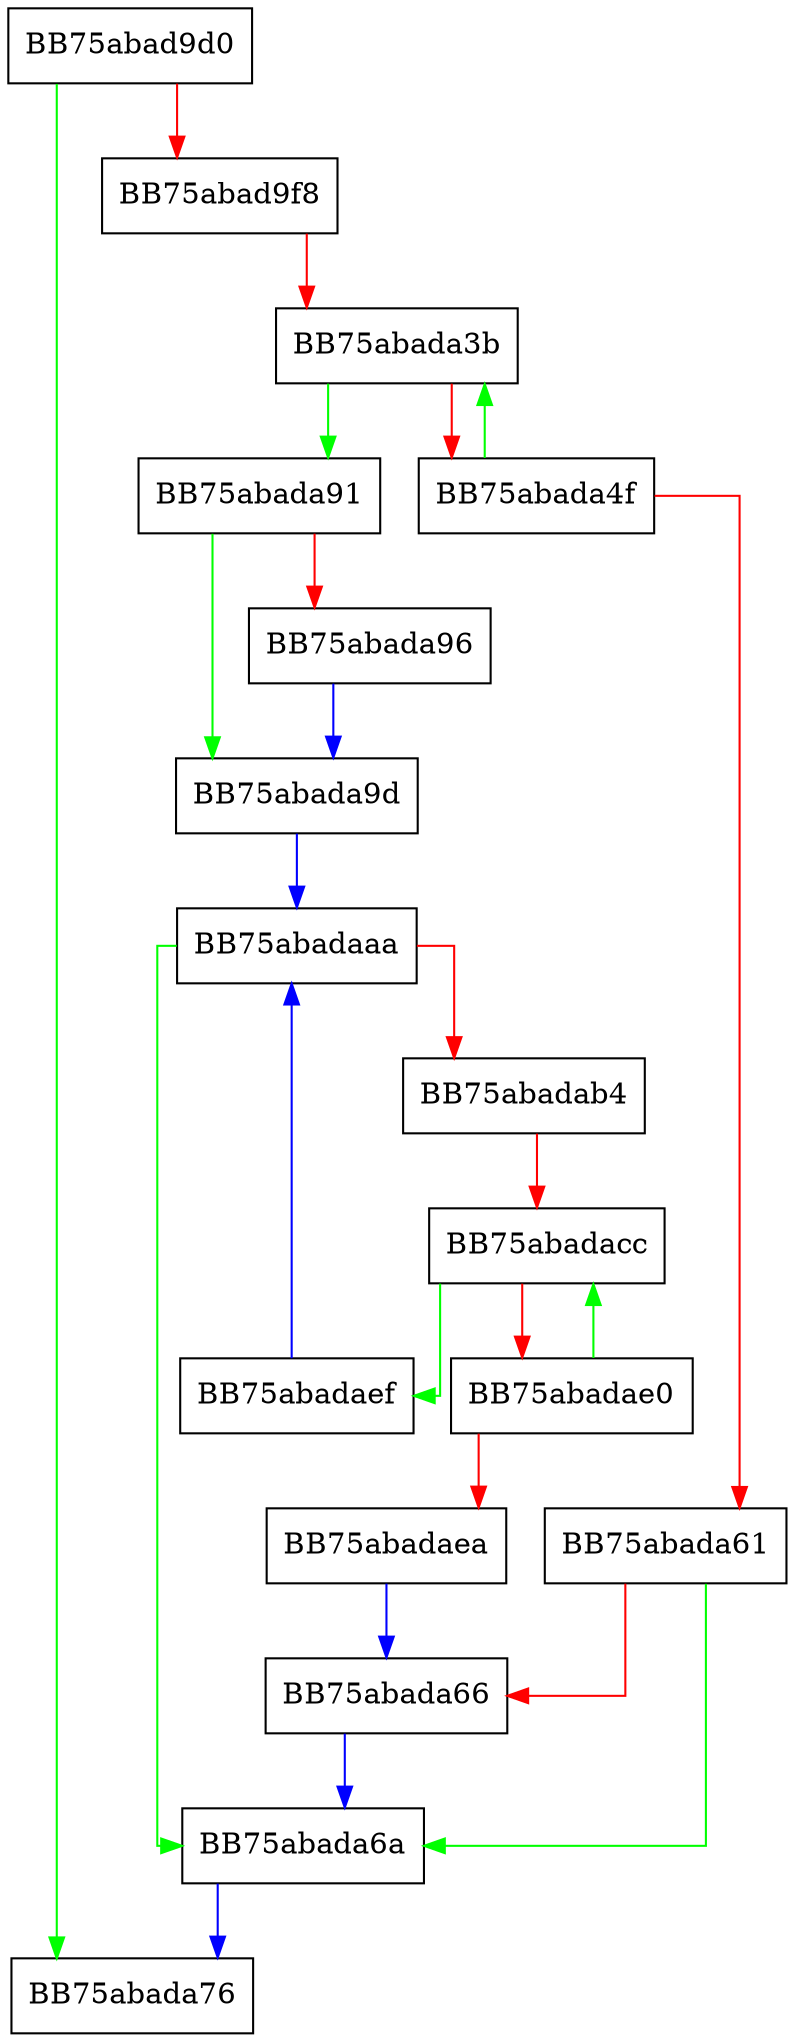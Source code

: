 digraph _Unchecked_erase {
  node [shape="box"];
  graph [splines=ortho];
  BB75abad9d0 -> BB75abada76 [color="green"];
  BB75abad9d0 -> BB75abad9f8 [color="red"];
  BB75abad9f8 -> BB75abada3b [color="red"];
  BB75abada3b -> BB75abada91 [color="green"];
  BB75abada3b -> BB75abada4f [color="red"];
  BB75abada4f -> BB75abada3b [color="green"];
  BB75abada4f -> BB75abada61 [color="red"];
  BB75abada61 -> BB75abada6a [color="green"];
  BB75abada61 -> BB75abada66 [color="red"];
  BB75abada66 -> BB75abada6a [color="blue"];
  BB75abada6a -> BB75abada76 [color="blue"];
  BB75abada91 -> BB75abada9d [color="green"];
  BB75abada91 -> BB75abada96 [color="red"];
  BB75abada96 -> BB75abada9d [color="blue"];
  BB75abada9d -> BB75abadaaa [color="blue"];
  BB75abadaaa -> BB75abada6a [color="green"];
  BB75abadaaa -> BB75abadab4 [color="red"];
  BB75abadab4 -> BB75abadacc [color="red"];
  BB75abadacc -> BB75abadaef [color="green"];
  BB75abadacc -> BB75abadae0 [color="red"];
  BB75abadae0 -> BB75abadacc [color="green"];
  BB75abadae0 -> BB75abadaea [color="red"];
  BB75abadaea -> BB75abada66 [color="blue"];
  BB75abadaef -> BB75abadaaa [color="blue"];
}